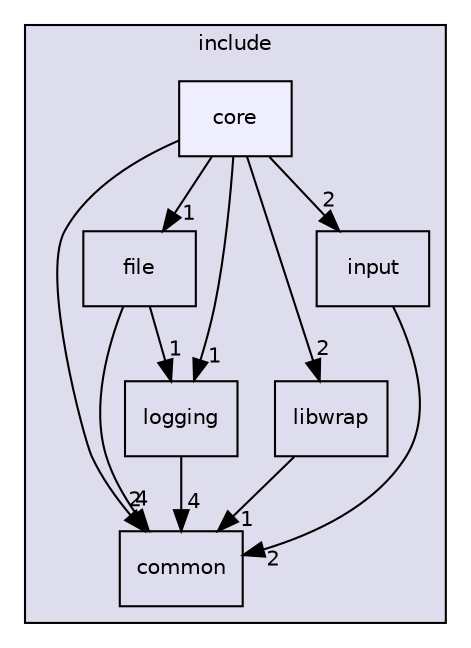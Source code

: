 digraph "include/core" {
  compound=true
  node [ fontsize="10", fontname="Helvetica"];
  edge [ labelfontsize="10", labelfontname="Helvetica"];
  subgraph clusterdir_d44c64559bbebec7f509842c48db8b23 {
    graph [ bgcolor="#ddddee", pencolor="black", label="include" fontname="Helvetica", fontsize="10", URL="dir_d44c64559bbebec7f509842c48db8b23.html"]
  dir_0966d06610f72609fd9aa4979c2b5a92 [shape=box label="common" URL="dir_0966d06610f72609fd9aa4979c2b5a92.html"];
  dir_30e585b4d0cb3ab23653c9522967a3ec [shape=box label="file" URL="dir_30e585b4d0cb3ab23653c9522967a3ec.html"];
  dir_7188461832bb92671066220d237ea5f7 [shape=box label="logging" URL="dir_7188461832bb92671066220d237ea5f7.html"];
  dir_949441c2fc90a8df3bc710cd47f5b420 [shape=box label="libwrap" URL="dir_949441c2fc90a8df3bc710cd47f5b420.html"];
  dir_9f5c276ab9fb4f37ad248a8f0e5ee4a1 [shape=box label="input" URL="dir_9f5c276ab9fb4f37ad248a8f0e5ee4a1.html"];
  dir_3d69f64eaf81436fe2b22361382717e5 [shape=box, label="core", style="filled", fillcolor="#eeeeff", pencolor="black", URL="dir_3d69f64eaf81436fe2b22361382717e5.html"];
  }
  dir_9f5c276ab9fb4f37ad248a8f0e5ee4a1->dir_0966d06610f72609fd9aa4979c2b5a92 [headlabel="2", labeldistance=1.5 headhref="dir_000004_000001.html"];
  dir_3d69f64eaf81436fe2b22361382717e5->dir_0966d06610f72609fd9aa4979c2b5a92 [headlabel="2", labeldistance=1.5 headhref="dir_000002_000001.html"];
  dir_3d69f64eaf81436fe2b22361382717e5->dir_30e585b4d0cb3ab23653c9522967a3ec [headlabel="1", labeldistance=1.5 headhref="dir_000002_000003.html"];
  dir_3d69f64eaf81436fe2b22361382717e5->dir_7188461832bb92671066220d237ea5f7 [headlabel="1", labeldistance=1.5 headhref="dir_000002_000007.html"];
  dir_3d69f64eaf81436fe2b22361382717e5->dir_949441c2fc90a8df3bc710cd47f5b420 [headlabel="2", labeldistance=1.5 headhref="dir_000002_000006.html"];
  dir_3d69f64eaf81436fe2b22361382717e5->dir_9f5c276ab9fb4f37ad248a8f0e5ee4a1 [headlabel="2", labeldistance=1.5 headhref="dir_000002_000004.html"];
  dir_30e585b4d0cb3ab23653c9522967a3ec->dir_0966d06610f72609fd9aa4979c2b5a92 [headlabel="4", labeldistance=1.5 headhref="dir_000003_000001.html"];
  dir_30e585b4d0cb3ab23653c9522967a3ec->dir_7188461832bb92671066220d237ea5f7 [headlabel="1", labeldistance=1.5 headhref="dir_000003_000007.html"];
  dir_7188461832bb92671066220d237ea5f7->dir_0966d06610f72609fd9aa4979c2b5a92 [headlabel="4", labeldistance=1.5 headhref="dir_000007_000001.html"];
  dir_949441c2fc90a8df3bc710cd47f5b420->dir_0966d06610f72609fd9aa4979c2b5a92 [headlabel="1", labeldistance=1.5 headhref="dir_000006_000001.html"];
}
